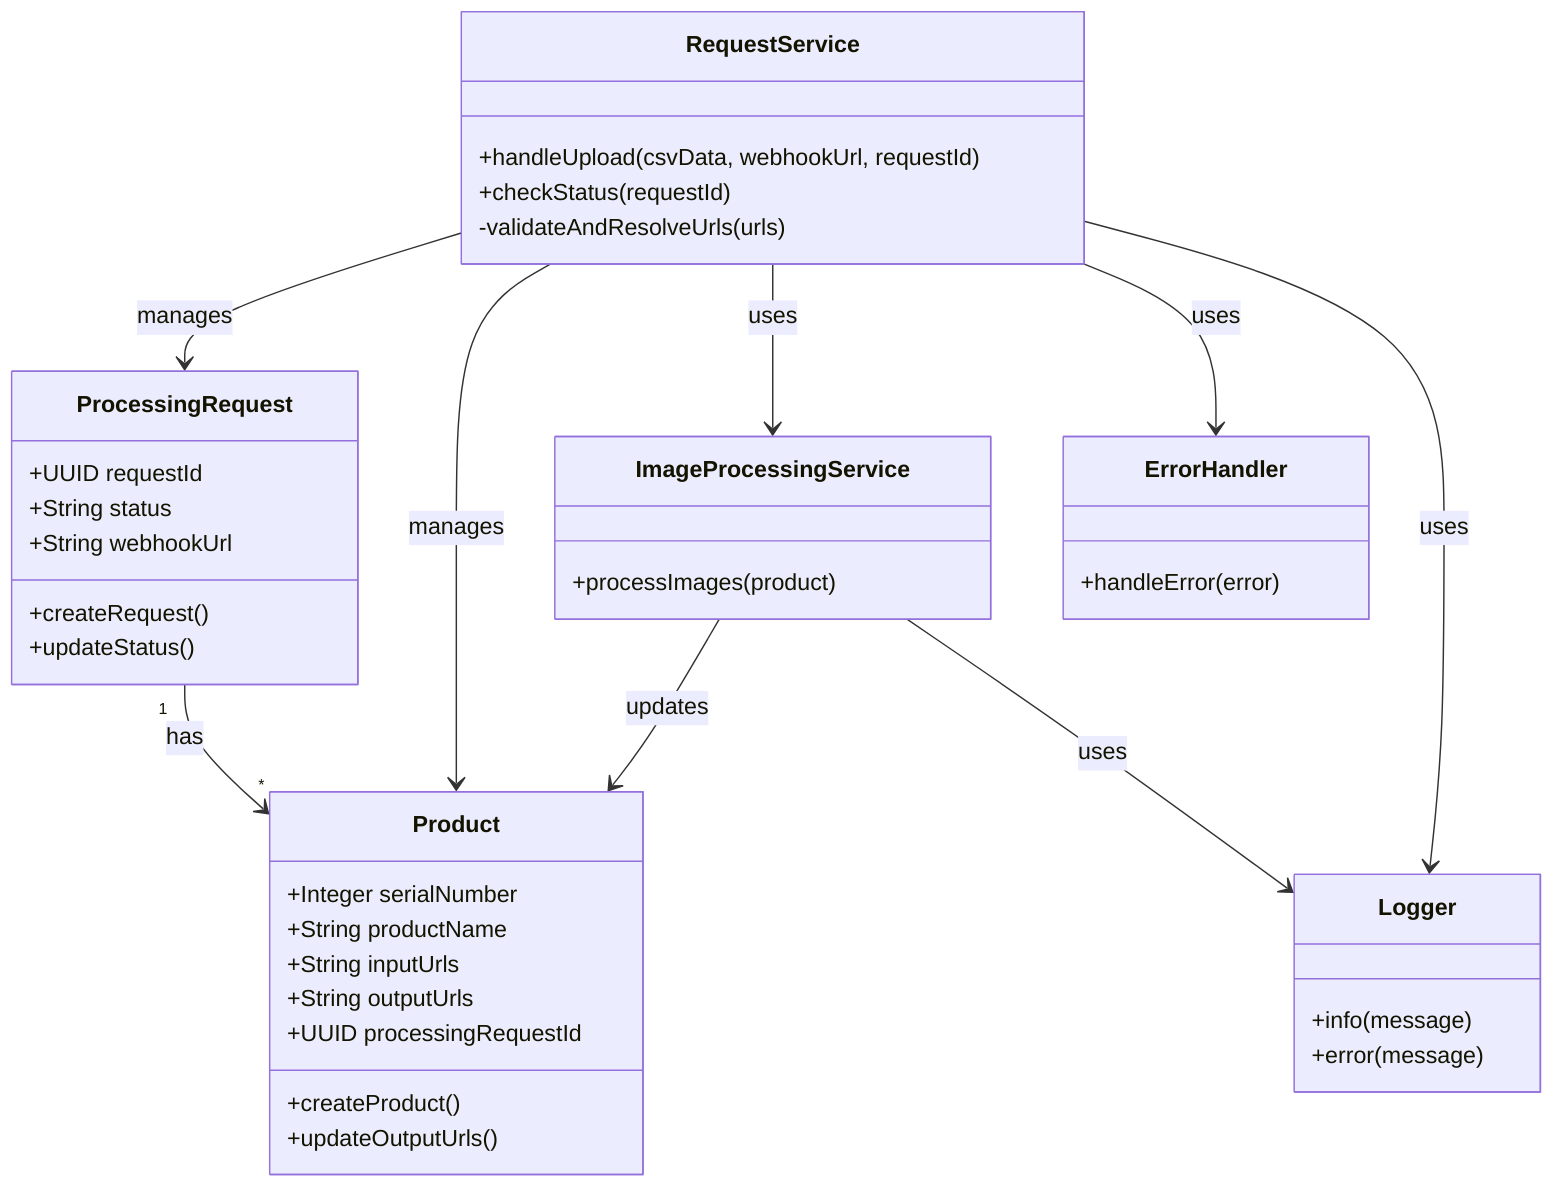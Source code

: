 classDiagram
    class ProcessingRequest {
        +UUID requestId
        +String status
        +String webhookUrl
        +createRequest()
        +updateStatus()
    }
    class Product {
        +Integer serialNumber
        +String productName
        +String inputUrls
        +String outputUrls
        +UUID processingRequestId
        +createProduct()
        +updateOutputUrls()
    }
    class ImageProcessingService {
        +processImages(product)
    }
    class RequestService {
        +handleUpload(csvData, webhookUrl, requestId)
        +checkStatus(requestId)
        -validateAndResolveUrls(urls)
    }
    class ErrorHandler {
        +handleError(error)
    }
    class Logger {
        +info(message)
        +error(message)
    }
    
    ProcessingRequest "1" --> "*" Product : has
    RequestService --> ProcessingRequest : manages
    RequestService --> Product : manages
    RequestService --> ImageProcessingService : uses
    ImageProcessingService --> Product : updates
    RequestService --> ErrorHandler : uses
    RequestService --> Logger : uses
    ImageProcessingService --> Logger : uses